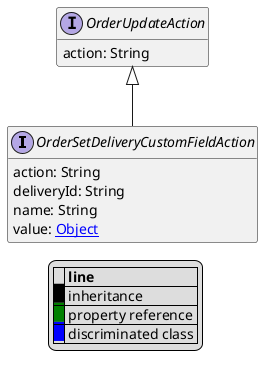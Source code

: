 @startuml

hide empty fields
hide empty methods
legend
|= |= line |
|<back:black>   </back>| inheritance |
|<back:green>   </back>| property reference |
|<back:blue>   </back>| discriminated class |
endlegend
interface OrderSetDeliveryCustomFieldAction [[OrderSetDeliveryCustomFieldAction.svg]] extends OrderUpdateAction {
    action: String
    deliveryId: String
    name: String
    value: [[Object.svg Object]]
}
interface OrderUpdateAction [[OrderUpdateAction.svg]]  {
    action: String
}





@enduml
